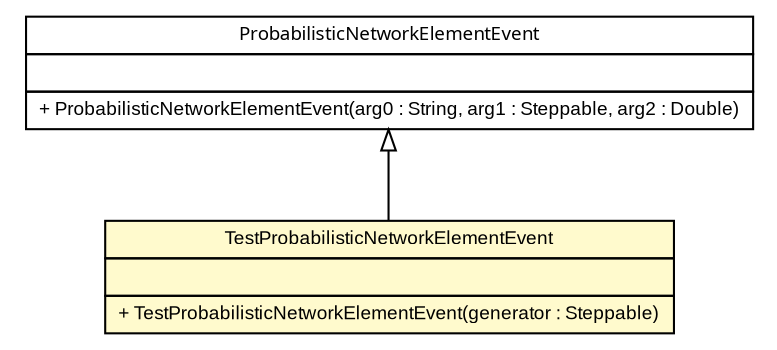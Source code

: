#!/usr/local/bin/dot
#
# Class diagram 
# Generated by UMLGraph version 5.1 (http://www.umlgraph.org/)
#

digraph G {
	edge [fontname="arial",fontsize=10,labelfontname="arial",labelfontsize=10];
	node [fontname="arial",fontsize=10,shape=plaintext];
	nodesep=0.25;
	ranksep=0.5;
	// es.upm.dit.gsi.shanks.notification.util.test.TestProbabilisticNetworkElementEvent
	c7088 [label=<<table title="es.upm.dit.gsi.shanks.notification.util.test.TestProbabilisticNetworkElementEvent" border="0" cellborder="1" cellspacing="0" cellpadding="2" port="p" bgcolor="lemonChiffon" href="./TestProbabilisticNetworkElementEvent.html">
		<tr><td><table border="0" cellspacing="0" cellpadding="1">
<tr><td align="center" balign="center"> TestProbabilisticNetworkElementEvent </td></tr>
		</table></td></tr>
		<tr><td><table border="0" cellspacing="0" cellpadding="1">
<tr><td align="left" balign="left">  </td></tr>
		</table></td></tr>
		<tr><td><table border="0" cellspacing="0" cellpadding="1">
<tr><td align="left" balign="left"> + TestProbabilisticNetworkElementEvent(generator : Steppable) </td></tr>
		</table></td></tr>
		</table>>, fontname="arial", fontcolor="black", fontsize=9.0];
	//es.upm.dit.gsi.shanks.notification.util.test.TestProbabilisticNetworkElementEvent extends es.upm.dit.gsi.shanks.model.event.networkelement.ProbabilisticNetworkElementEvent
	c7100:p -> c7088:p [dir=back,arrowtail=empty];
	// es.upm.dit.gsi.shanks.model.event.networkelement.ProbabilisticNetworkElementEvent
	c7100 [label=<<table title="es.upm.dit.gsi.shanks.model.event.networkelement.ProbabilisticNetworkElementEvent" border="0" cellborder="1" cellspacing="0" cellpadding="2" port="p" href="http://java.sun.com/j2se/1.4.2/docs/api/es/upm/dit/gsi/shanks/model/event/networkelement/ProbabilisticNetworkElementEvent.html">
		<tr><td><table border="0" cellspacing="0" cellpadding="1">
<tr><td align="center" balign="center"><font face="ariali"> ProbabilisticNetworkElementEvent </font></td></tr>
		</table></td></tr>
		<tr><td><table border="0" cellspacing="0" cellpadding="1">
<tr><td align="left" balign="left">  </td></tr>
		</table></td></tr>
		<tr><td><table border="0" cellspacing="0" cellpadding="1">
<tr><td align="left" balign="left"> + ProbabilisticNetworkElementEvent(arg0 : String, arg1 : Steppable, arg2 : Double) </td></tr>
		</table></td></tr>
		</table>>, fontname="arial", fontcolor="black", fontsize=9.0];
}

